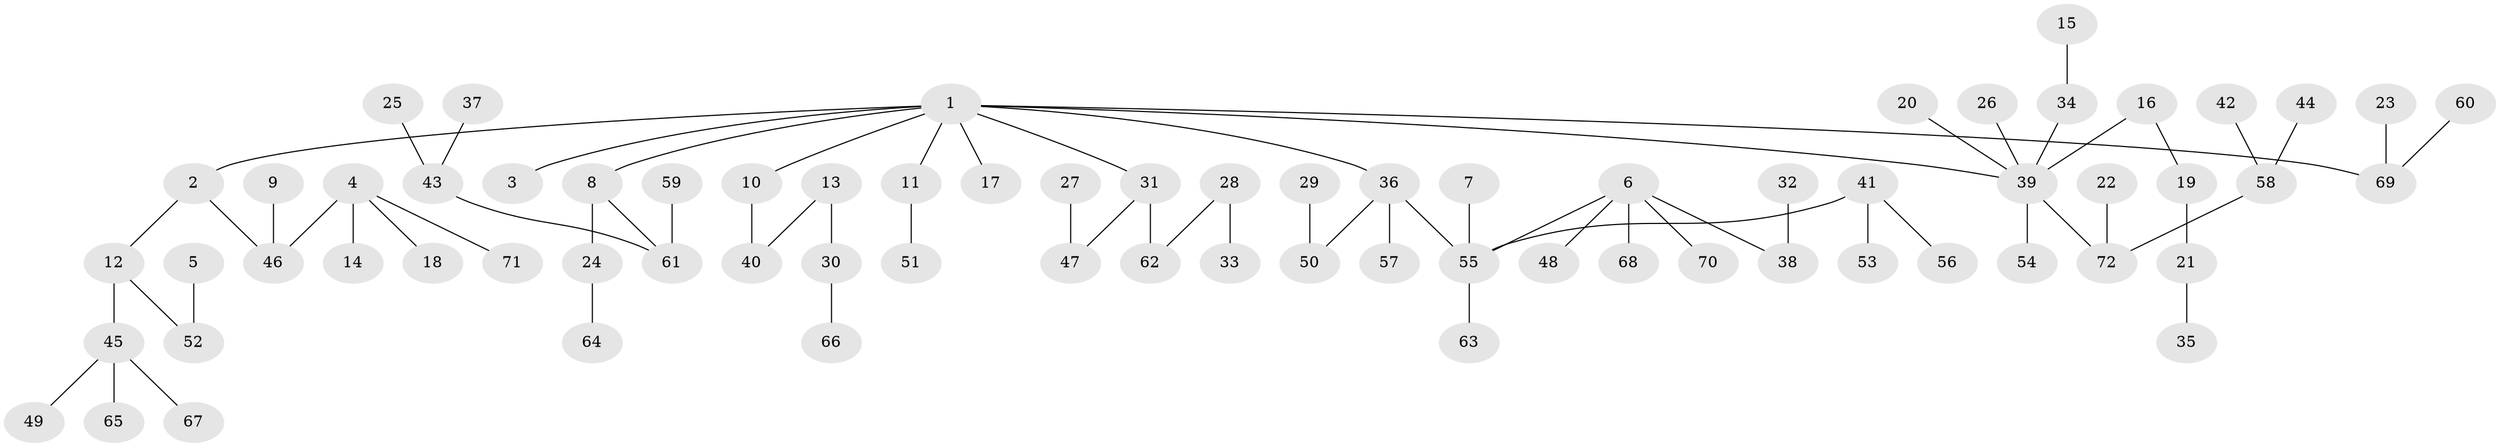 // original degree distribution, {6: 0.02097902097902098, 4: 0.07692307692307693, 3: 0.11888111888111888, 7: 0.006993006993006993, 5: 0.02097902097902098, 1: 0.46853146853146854, 2: 0.2867132867132867}
// Generated by graph-tools (version 1.1) at 2025/50/03/09/25 03:50:18]
// undirected, 72 vertices, 71 edges
graph export_dot {
graph [start="1"]
  node [color=gray90,style=filled];
  1;
  2;
  3;
  4;
  5;
  6;
  7;
  8;
  9;
  10;
  11;
  12;
  13;
  14;
  15;
  16;
  17;
  18;
  19;
  20;
  21;
  22;
  23;
  24;
  25;
  26;
  27;
  28;
  29;
  30;
  31;
  32;
  33;
  34;
  35;
  36;
  37;
  38;
  39;
  40;
  41;
  42;
  43;
  44;
  45;
  46;
  47;
  48;
  49;
  50;
  51;
  52;
  53;
  54;
  55;
  56;
  57;
  58;
  59;
  60;
  61;
  62;
  63;
  64;
  65;
  66;
  67;
  68;
  69;
  70;
  71;
  72;
  1 -- 2 [weight=1.0];
  1 -- 3 [weight=1.0];
  1 -- 8 [weight=1.0];
  1 -- 10 [weight=1.0];
  1 -- 11 [weight=1.0];
  1 -- 17 [weight=1.0];
  1 -- 31 [weight=1.0];
  1 -- 36 [weight=1.0];
  1 -- 39 [weight=1.0];
  1 -- 69 [weight=1.0];
  2 -- 12 [weight=1.0];
  2 -- 46 [weight=1.0];
  4 -- 14 [weight=1.0];
  4 -- 18 [weight=1.0];
  4 -- 46 [weight=1.0];
  4 -- 71 [weight=1.0];
  5 -- 52 [weight=1.0];
  6 -- 38 [weight=1.0];
  6 -- 48 [weight=1.0];
  6 -- 55 [weight=1.0];
  6 -- 68 [weight=1.0];
  6 -- 70 [weight=1.0];
  7 -- 55 [weight=1.0];
  8 -- 24 [weight=1.0];
  8 -- 61 [weight=1.0];
  9 -- 46 [weight=1.0];
  10 -- 40 [weight=1.0];
  11 -- 51 [weight=1.0];
  12 -- 45 [weight=1.0];
  12 -- 52 [weight=1.0];
  13 -- 30 [weight=1.0];
  13 -- 40 [weight=1.0];
  15 -- 34 [weight=1.0];
  16 -- 19 [weight=1.0];
  16 -- 39 [weight=1.0];
  19 -- 21 [weight=1.0];
  20 -- 39 [weight=1.0];
  21 -- 35 [weight=1.0];
  22 -- 72 [weight=1.0];
  23 -- 69 [weight=1.0];
  24 -- 64 [weight=1.0];
  25 -- 43 [weight=1.0];
  26 -- 39 [weight=1.0];
  27 -- 47 [weight=1.0];
  28 -- 33 [weight=1.0];
  28 -- 62 [weight=1.0];
  29 -- 50 [weight=1.0];
  30 -- 66 [weight=1.0];
  31 -- 47 [weight=1.0];
  31 -- 62 [weight=1.0];
  32 -- 38 [weight=1.0];
  34 -- 39 [weight=1.0];
  36 -- 50 [weight=1.0];
  36 -- 55 [weight=1.0];
  36 -- 57 [weight=1.0];
  37 -- 43 [weight=1.0];
  39 -- 54 [weight=1.0];
  39 -- 72 [weight=1.0];
  41 -- 53 [weight=1.0];
  41 -- 55 [weight=1.0];
  41 -- 56 [weight=1.0];
  42 -- 58 [weight=1.0];
  43 -- 61 [weight=1.0];
  44 -- 58 [weight=1.0];
  45 -- 49 [weight=1.0];
  45 -- 65 [weight=1.0];
  45 -- 67 [weight=1.0];
  55 -- 63 [weight=1.0];
  58 -- 72 [weight=1.0];
  59 -- 61 [weight=1.0];
  60 -- 69 [weight=1.0];
}
